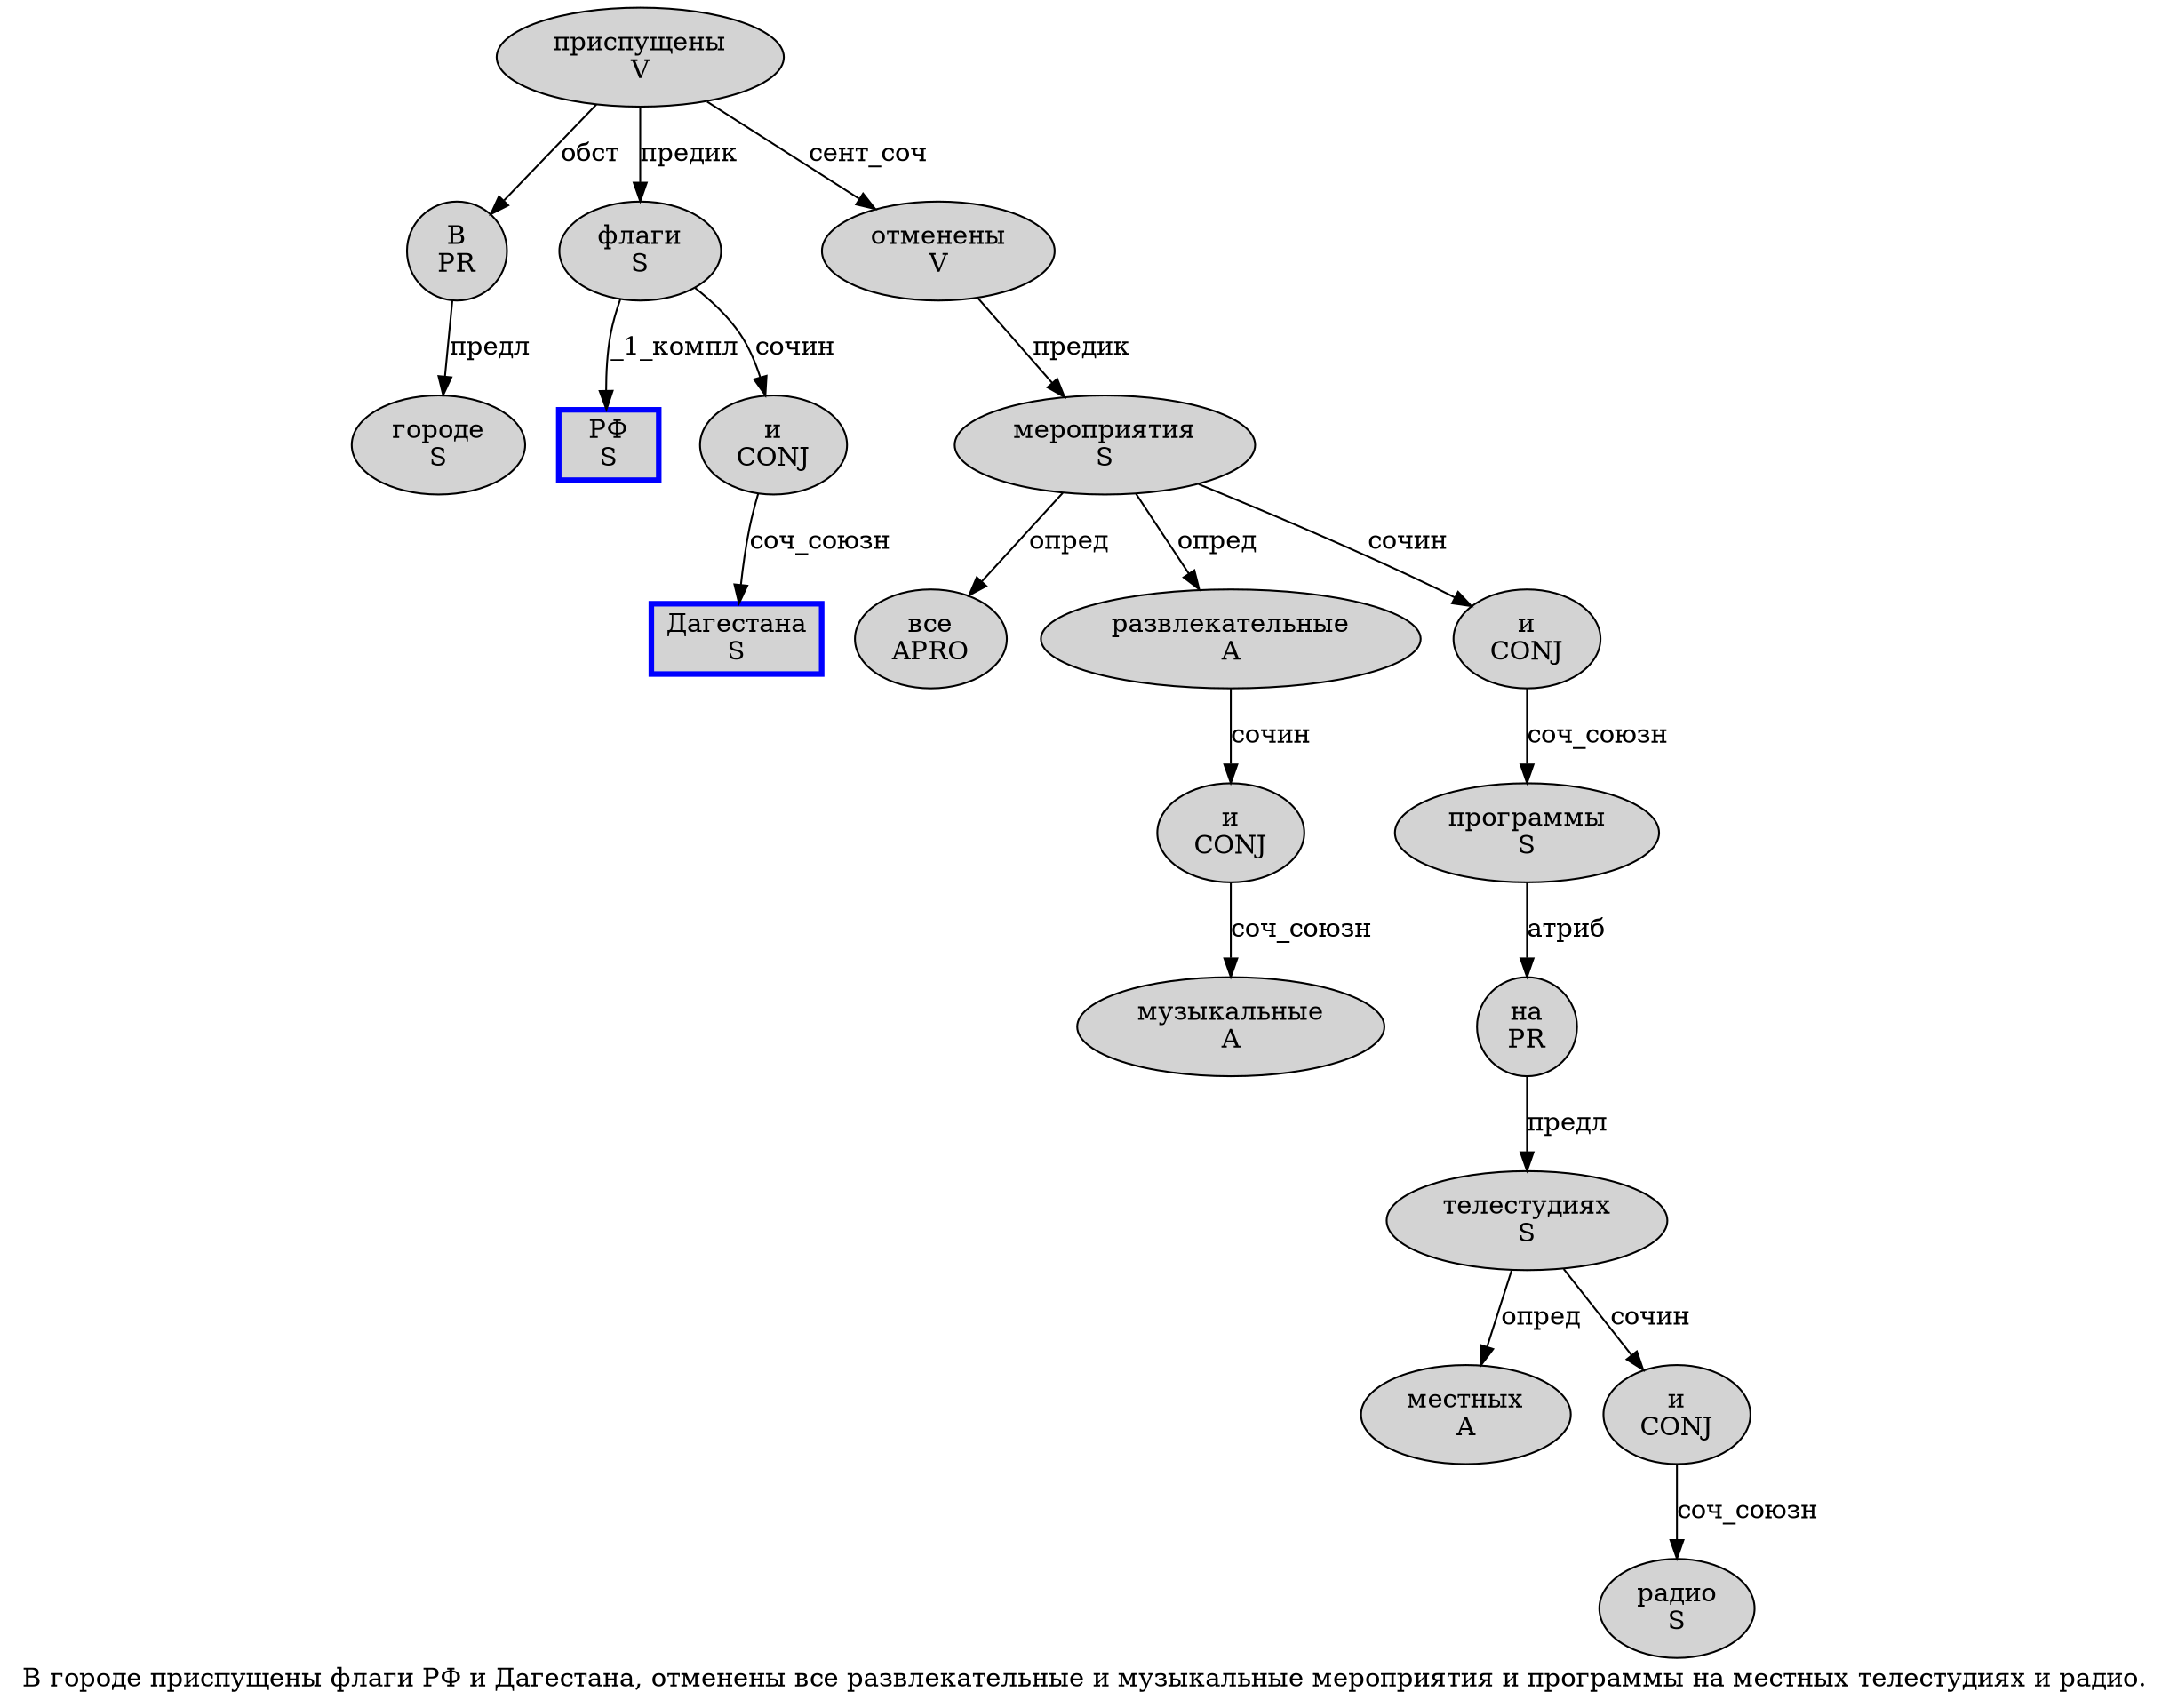 digraph SENTENCE_480 {
	graph [label="В городе приспущены флаги РФ и Дагестана, отменены все развлекательные и музыкальные мероприятия и программы на местных телестудиях и радио."]
	node [style=filled]
		0 [label="В
PR" color="" fillcolor=lightgray penwidth=1 shape=ellipse]
		1 [label="городе
S" color="" fillcolor=lightgray penwidth=1 shape=ellipse]
		2 [label="приспущены
V" color="" fillcolor=lightgray penwidth=1 shape=ellipse]
		3 [label="флаги
S" color="" fillcolor=lightgray penwidth=1 shape=ellipse]
		4 [label="РФ
S" color=blue fillcolor=lightgray penwidth=3 shape=box]
		5 [label="и
CONJ" color="" fillcolor=lightgray penwidth=1 shape=ellipse]
		6 [label="Дагестана
S" color=blue fillcolor=lightgray penwidth=3 shape=box]
		8 [label="отменены
V" color="" fillcolor=lightgray penwidth=1 shape=ellipse]
		9 [label="все
APRO" color="" fillcolor=lightgray penwidth=1 shape=ellipse]
		10 [label="развлекательные
A" color="" fillcolor=lightgray penwidth=1 shape=ellipse]
		11 [label="и
CONJ" color="" fillcolor=lightgray penwidth=1 shape=ellipse]
		12 [label="музыкальные
A" color="" fillcolor=lightgray penwidth=1 shape=ellipse]
		13 [label="мероприятия
S" color="" fillcolor=lightgray penwidth=1 shape=ellipse]
		14 [label="и
CONJ" color="" fillcolor=lightgray penwidth=1 shape=ellipse]
		15 [label="программы
S" color="" fillcolor=lightgray penwidth=1 shape=ellipse]
		16 [label="на
PR" color="" fillcolor=lightgray penwidth=1 shape=ellipse]
		17 [label="местных
A" color="" fillcolor=lightgray penwidth=1 shape=ellipse]
		18 [label="телестудиях
S" color="" fillcolor=lightgray penwidth=1 shape=ellipse]
		19 [label="и
CONJ" color="" fillcolor=lightgray penwidth=1 shape=ellipse]
		20 [label="радио
S" color="" fillcolor=lightgray penwidth=1 shape=ellipse]
			11 -> 12 [label="соч_союзн"]
			16 -> 18 [label="предл"]
			2 -> 0 [label="обст"]
			2 -> 3 [label="предик"]
			2 -> 8 [label="сент_соч"]
			8 -> 13 [label="предик"]
			15 -> 16 [label="атриб"]
			10 -> 11 [label="сочин"]
			3 -> 4 [label="_1_компл"]
			3 -> 5 [label="сочин"]
			19 -> 20 [label="соч_союзн"]
			0 -> 1 [label="предл"]
			13 -> 9 [label="опред"]
			13 -> 10 [label="опред"]
			13 -> 14 [label="сочин"]
			14 -> 15 [label="соч_союзн"]
			5 -> 6 [label="соч_союзн"]
			18 -> 17 [label="опред"]
			18 -> 19 [label="сочин"]
}